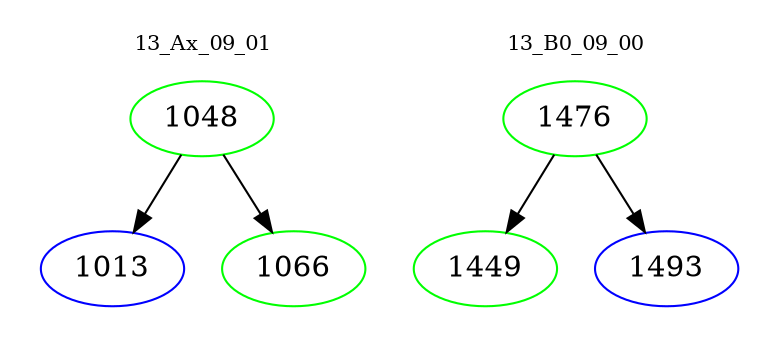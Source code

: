 digraph{
subgraph cluster_0 {
color = white
label = "13_Ax_09_01";
fontsize=10;
T0_1048 [label="1048", color="green"]
T0_1048 -> T0_1013 [color="black"]
T0_1013 [label="1013", color="blue"]
T0_1048 -> T0_1066 [color="black"]
T0_1066 [label="1066", color="green"]
}
subgraph cluster_1 {
color = white
label = "13_B0_09_00";
fontsize=10;
T1_1476 [label="1476", color="green"]
T1_1476 -> T1_1449 [color="black"]
T1_1449 [label="1449", color="green"]
T1_1476 -> T1_1493 [color="black"]
T1_1493 [label="1493", color="blue"]
}
}
